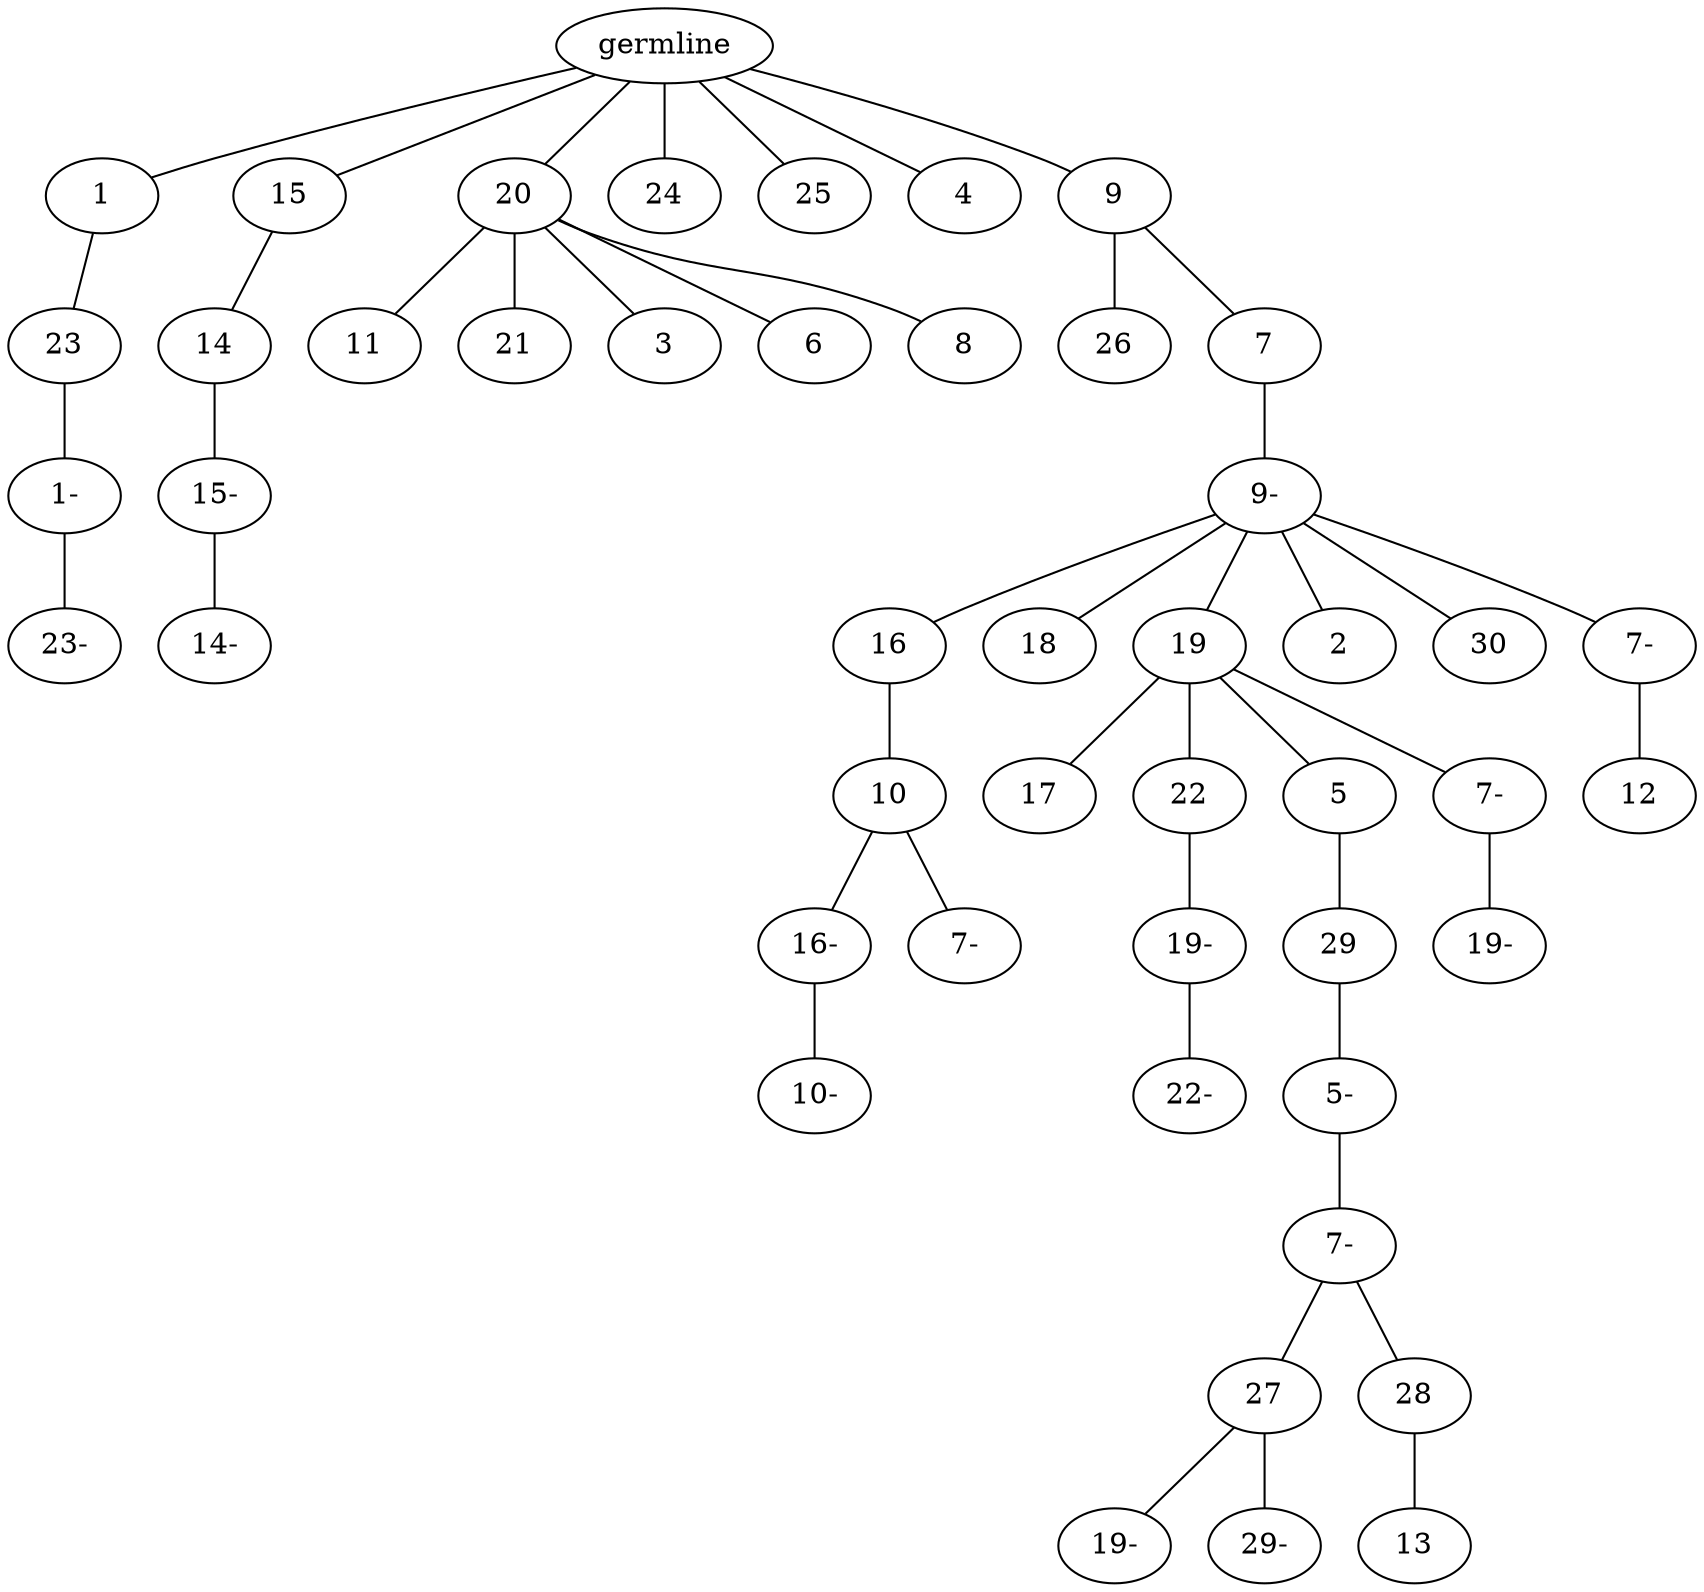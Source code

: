 graph tree {
    "140530820801056" [label="germline"];
    "140530820342112" [label="1"];
    "140530820344896" [label="23"];
    "140530820342688" [label="1-"];
    "140530820345280" [label="23-"];
    "140530820379216" [label="15"];
    "140530820343648" [label="14"];
    "140530820345712" [label="15-"];
    "140530821338688" [label="14-"];
    "140530820380752" [label="20"];
    "140530820342832" [label="11"];
    "140530820342064" [label="21"];
    "140530821338592" [label="3"];
    "140530821338400" [label="6"];
    "140530821337728" [label="8"];
    "140530820344944" [label="24"];
    "140530820344704" [label="25"];
    "140530821337536" [label="4"];
    "140530820343504" [label="9"];
    "140530820823600" [label="26"];
    "140530820824944" [label="7"];
    "140530820823072" [label="9-"];
    "140530820824272" [label="16"];
    "140530820821728" [label="10"];
    "140530820839216" [label="16-"];
    "140530820839936" [label="10-"];
    "140530820796128" [label="7-"];
    "140530820822160" [label="18"];
    "140530820824176" [label="19"];
    "140530820839696" [label="17"];
    "140530820838976" [label="22"];
    "140530820840800" [label="19-"];
    "140530820833968" [label="22-"];
    "140530820838352" [label="5"];
    "140530820835744" [label="29"];
    "140530820836320" [label="5-"];
    "140530820833776" [label="7-"];
    "140530820835360" [label="27"];
    "140530820827696" [label="19-"];
    "140530820825920" [label="29-"];
    "140530820833344" [label="28"];
    "140530820829088" [label="13"];
    "140530820839984" [label="7-"];
    "140530820833872" [label="19-"];
    "140530820824032" [label="2"];
    "140530820839504" [label="30"];
    "140530820840944" [label="7-"];
    "140530820836896" [label="12"];
    "140530820801056" -- "140530820342112";
    "140530820801056" -- "140530820379216";
    "140530820801056" -- "140530820380752";
    "140530820801056" -- "140530820344944";
    "140530820801056" -- "140530820344704";
    "140530820801056" -- "140530821337536";
    "140530820801056" -- "140530820343504";
    "140530820342112" -- "140530820344896";
    "140530820344896" -- "140530820342688";
    "140530820342688" -- "140530820345280";
    "140530820379216" -- "140530820343648";
    "140530820343648" -- "140530820345712";
    "140530820345712" -- "140530821338688";
    "140530820380752" -- "140530820342832";
    "140530820380752" -- "140530820342064";
    "140530820380752" -- "140530821338592";
    "140530820380752" -- "140530821338400";
    "140530820380752" -- "140530821337728";
    "140530820343504" -- "140530820823600";
    "140530820343504" -- "140530820824944";
    "140530820824944" -- "140530820823072";
    "140530820823072" -- "140530820824272";
    "140530820823072" -- "140530820822160";
    "140530820823072" -- "140530820824176";
    "140530820823072" -- "140530820824032";
    "140530820823072" -- "140530820839504";
    "140530820823072" -- "140530820840944";
    "140530820824272" -- "140530820821728";
    "140530820821728" -- "140530820839216";
    "140530820821728" -- "140530820796128";
    "140530820839216" -- "140530820839936";
    "140530820824176" -- "140530820839696";
    "140530820824176" -- "140530820838976";
    "140530820824176" -- "140530820838352";
    "140530820824176" -- "140530820839984";
    "140530820838976" -- "140530820840800";
    "140530820840800" -- "140530820833968";
    "140530820838352" -- "140530820835744";
    "140530820835744" -- "140530820836320";
    "140530820836320" -- "140530820833776";
    "140530820833776" -- "140530820835360";
    "140530820833776" -- "140530820833344";
    "140530820835360" -- "140530820827696";
    "140530820835360" -- "140530820825920";
    "140530820833344" -- "140530820829088";
    "140530820839984" -- "140530820833872";
    "140530820840944" -- "140530820836896";
}
